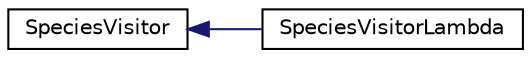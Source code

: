 digraph "Graphical Class Hierarchy"
{
 // INTERACTIVE_SVG=YES
  edge [fontname="Helvetica",fontsize="10",labelfontname="Helvetica",labelfontsize="10"];
  node [fontname="Helvetica",fontsize="10",shape=record];
  rankdir="LR";
  Node0 [label="SpeciesVisitor",height=0.2,width=0.4,color="black", fillcolor="white", style="filled",URL="$classSpeciesVisitor.html",tooltip="The Visitor pattern allows a functor to visit each node of the Composite pattern. ..."];
  Node0 -> Node1 [dir="back",color="midnightblue",fontsize="10",style="solid",fontname="Helvetica"];
  Node1 [label="SpeciesVisitorLambda",height=0.2,width=0.4,color="black", fillcolor="white", style="filled",URL="$classSpeciesVisitorLambda.html",tooltip="Allows using C++11 lambda expressions to set the action to be performed on each Species of the node a..."];
}
